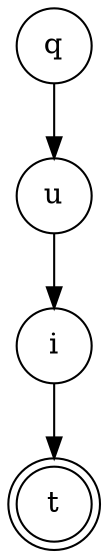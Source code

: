 digraph {   
    node [shape = doublecircle, color = black] t ;
    node [shape = circle];
    node [color= black];
    q -> u -> i -> t;	
}